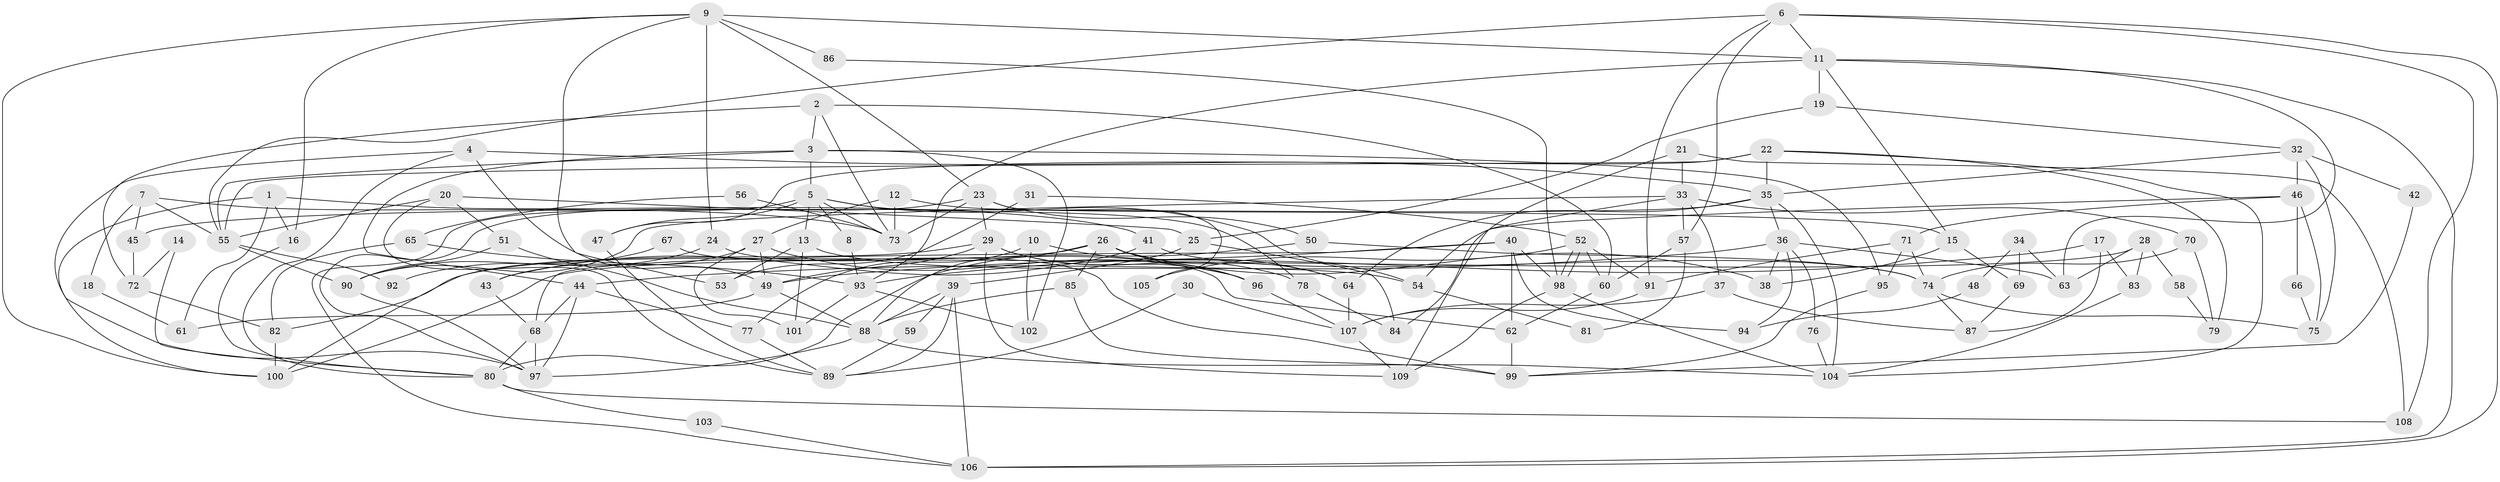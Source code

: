// coarse degree distribution, {9: 0.037037037037037035, 6: 0.1111111111111111, 8: 0.07407407407407407, 4: 0.1111111111111111, 11: 0.018518518518518517, 12: 0.018518518518518517, 18: 0.018518518518518517, 3: 0.3333333333333333, 2: 0.12962962962962962, 16: 0.018518518518518517, 19: 0.018518518518518517, 7: 0.05555555555555555, 5: 0.05555555555555555}
// Generated by graph-tools (version 1.1) at 2025/18/03/04/25 18:18:59]
// undirected, 109 vertices, 218 edges
graph export_dot {
graph [start="1"]
  node [color=gray90,style=filled];
  1;
  2;
  3;
  4;
  5;
  6;
  7;
  8;
  9;
  10;
  11;
  12;
  13;
  14;
  15;
  16;
  17;
  18;
  19;
  20;
  21;
  22;
  23;
  24;
  25;
  26;
  27;
  28;
  29;
  30;
  31;
  32;
  33;
  34;
  35;
  36;
  37;
  38;
  39;
  40;
  41;
  42;
  43;
  44;
  45;
  46;
  47;
  48;
  49;
  50;
  51;
  52;
  53;
  54;
  55;
  56;
  57;
  58;
  59;
  60;
  61;
  62;
  63;
  64;
  65;
  66;
  67;
  68;
  69;
  70;
  71;
  72;
  73;
  74;
  75;
  76;
  77;
  78;
  79;
  80;
  81;
  82;
  83;
  84;
  85;
  86;
  87;
  88;
  89;
  90;
  91;
  92;
  93;
  94;
  95;
  96;
  97;
  98;
  99;
  100;
  101;
  102;
  103;
  104;
  105;
  106;
  107;
  108;
  109;
  1 -- 16;
  1 -- 100;
  1 -- 41;
  1 -- 61;
  2 -- 72;
  2 -- 3;
  2 -- 60;
  2 -- 73;
  3 -- 44;
  3 -- 95;
  3 -- 5;
  3 -- 55;
  3 -- 102;
  4 -- 97;
  4 -- 80;
  4 -- 35;
  4 -- 49;
  5 -- 73;
  5 -- 8;
  5 -- 13;
  5 -- 47;
  5 -- 54;
  5 -- 78;
  5 -- 106;
  6 -- 11;
  6 -- 106;
  6 -- 55;
  6 -- 57;
  6 -- 91;
  6 -- 108;
  7 -- 55;
  7 -- 73;
  7 -- 18;
  7 -- 45;
  8 -- 93;
  9 -- 23;
  9 -- 11;
  9 -- 16;
  9 -- 24;
  9 -- 53;
  9 -- 86;
  9 -- 100;
  10 -- 64;
  10 -- 77;
  10 -- 102;
  11 -- 63;
  11 -- 93;
  11 -- 15;
  11 -- 19;
  11 -- 106;
  12 -- 73;
  12 -- 27;
  12 -- 15;
  13 -- 54;
  13 -- 53;
  13 -- 101;
  14 -- 80;
  14 -- 72;
  15 -- 38;
  15 -- 69;
  16 -- 80;
  17 -- 49;
  17 -- 87;
  17 -- 83;
  18 -- 61;
  19 -- 25;
  19 -- 32;
  20 -- 55;
  20 -- 51;
  20 -- 25;
  20 -- 89;
  21 -- 33;
  21 -- 109;
  21 -- 108;
  22 -- 55;
  22 -- 104;
  22 -- 35;
  22 -- 47;
  22 -- 79;
  23 -- 97;
  23 -- 29;
  23 -- 50;
  23 -- 73;
  23 -- 105;
  24 -- 62;
  24 -- 92;
  25 -- 39;
  25 -- 84;
  26 -- 96;
  26 -- 88;
  26 -- 38;
  26 -- 64;
  26 -- 82;
  26 -- 85;
  27 -- 96;
  27 -- 43;
  27 -- 49;
  27 -- 101;
  28 -- 100;
  28 -- 83;
  28 -- 58;
  28 -- 63;
  29 -- 49;
  29 -- 78;
  29 -- 96;
  29 -- 100;
  29 -- 109;
  30 -- 107;
  30 -- 89;
  31 -- 53;
  31 -- 52;
  32 -- 35;
  32 -- 42;
  32 -- 46;
  32 -- 75;
  33 -- 57;
  33 -- 90;
  33 -- 37;
  33 -- 70;
  33 -- 84;
  34 -- 63;
  34 -- 69;
  34 -- 48;
  35 -- 36;
  35 -- 45;
  35 -- 64;
  35 -- 104;
  36 -- 38;
  36 -- 44;
  36 -- 63;
  36 -- 76;
  36 -- 94;
  37 -- 107;
  37 -- 87;
  39 -- 89;
  39 -- 106;
  39 -- 59;
  39 -- 88;
  40 -- 98;
  40 -- 93;
  40 -- 62;
  40 -- 68;
  40 -- 94;
  41 -- 74;
  41 -- 43;
  42 -- 99;
  43 -- 68;
  44 -- 97;
  44 -- 68;
  44 -- 77;
  45 -- 72;
  46 -- 75;
  46 -- 54;
  46 -- 66;
  46 -- 71;
  47 -- 89;
  48 -- 94;
  49 -- 61;
  49 -- 88;
  50 -- 80;
  50 -- 74;
  51 -- 88;
  51 -- 90;
  52 -- 98;
  52 -- 98;
  52 -- 91;
  52 -- 60;
  52 -- 105;
  54 -- 81;
  55 -- 90;
  55 -- 92;
  56 -- 65;
  56 -- 73;
  57 -- 60;
  57 -- 81;
  58 -- 79;
  59 -- 89;
  60 -- 62;
  62 -- 99;
  64 -- 107;
  65 -- 93;
  65 -- 82;
  66 -- 75;
  67 -- 99;
  67 -- 90;
  68 -- 80;
  68 -- 97;
  69 -- 87;
  70 -- 74;
  70 -- 79;
  71 -- 91;
  71 -- 74;
  71 -- 95;
  72 -- 82;
  74 -- 75;
  74 -- 87;
  76 -- 104;
  77 -- 89;
  78 -- 84;
  80 -- 108;
  80 -- 103;
  82 -- 100;
  83 -- 104;
  85 -- 88;
  85 -- 99;
  86 -- 98;
  88 -- 97;
  88 -- 104;
  90 -- 97;
  91 -- 107;
  93 -- 102;
  93 -- 101;
  95 -- 99;
  96 -- 107;
  98 -- 104;
  98 -- 109;
  103 -- 106;
  107 -- 109;
}
